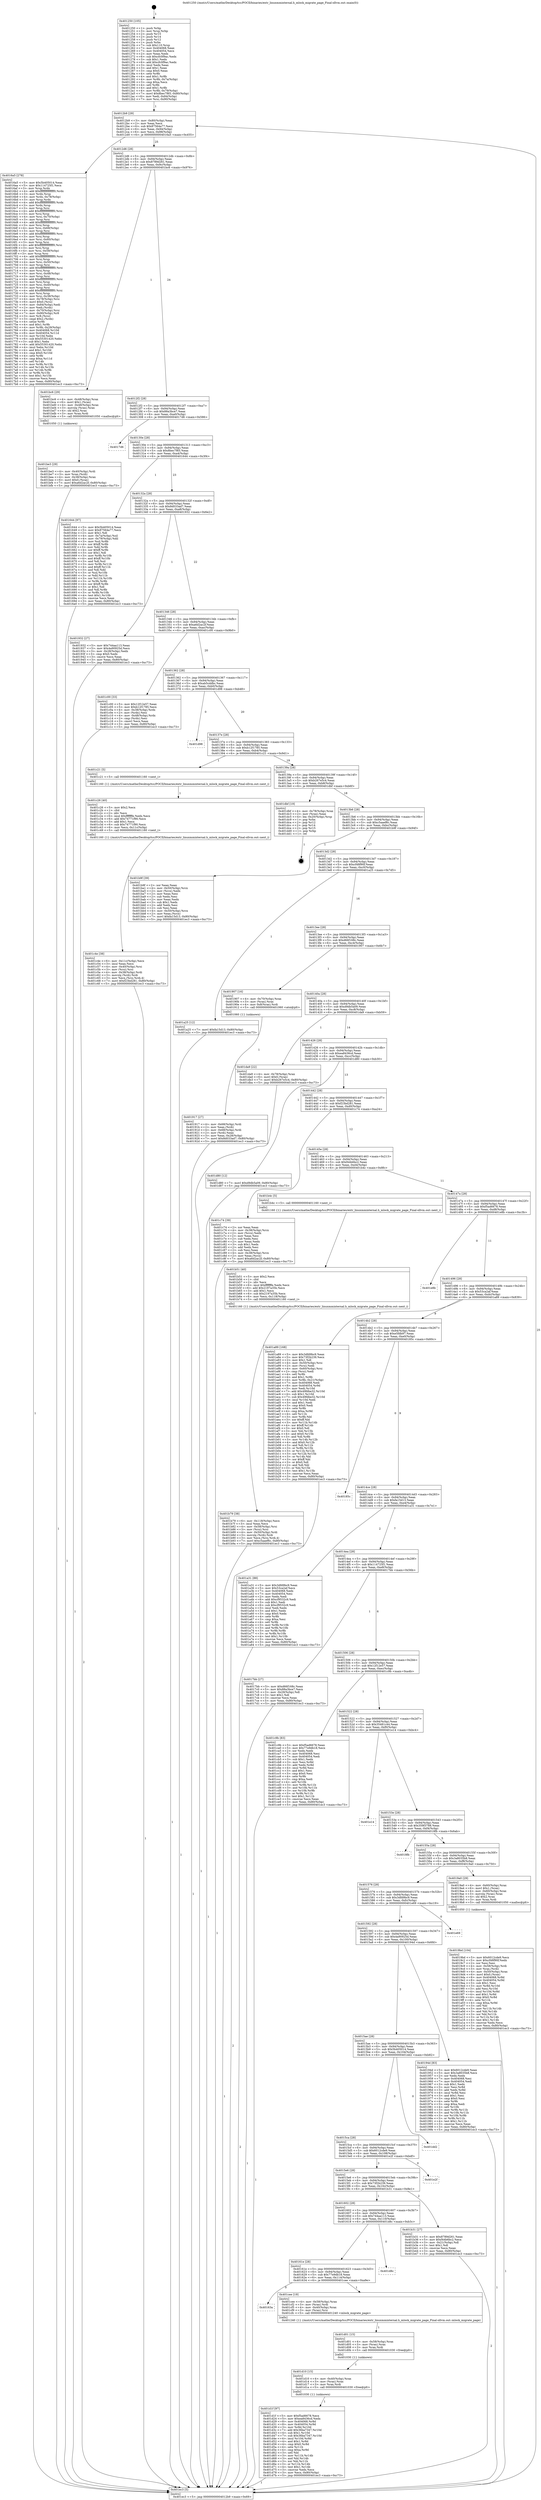 digraph "0x401250" {
  label = "0x401250 (/mnt/c/Users/mathe/Desktop/tcc/POCII/binaries/extr_linuxmminternal.h_mlock_migrate_page_Final-ollvm.out::main(0))"
  labelloc = "t"
  node[shape=record]

  Entry [label="",width=0.3,height=0.3,shape=circle,fillcolor=black,style=filled]
  "0x4012b9" [label="{
     0x4012b9 [29]\l
     | [instrs]\l
     &nbsp;&nbsp;0x4012b9 \<+3\>: mov -0x80(%rbp),%eax\l
     &nbsp;&nbsp;0x4012bc \<+2\>: mov %eax,%ecx\l
     &nbsp;&nbsp;0x4012be \<+6\>: sub $0x87564a77,%ecx\l
     &nbsp;&nbsp;0x4012c4 \<+6\>: mov %eax,-0x94(%rbp)\l
     &nbsp;&nbsp;0x4012ca \<+6\>: mov %ecx,-0x98(%rbp)\l
     &nbsp;&nbsp;0x4012d0 \<+6\>: je 00000000004016a5 \<main+0x455\>\l
  }"]
  "0x4016a5" [label="{
     0x4016a5 [278]\l
     | [instrs]\l
     &nbsp;&nbsp;0x4016a5 \<+5\>: mov $0x5b405014,%eax\l
     &nbsp;&nbsp;0x4016aa \<+5\>: mov $0x114725f1,%ecx\l
     &nbsp;&nbsp;0x4016af \<+3\>: mov %rsp,%rdx\l
     &nbsp;&nbsp;0x4016b2 \<+4\>: add $0xfffffffffffffff0,%rdx\l
     &nbsp;&nbsp;0x4016b6 \<+3\>: mov %rdx,%rsp\l
     &nbsp;&nbsp;0x4016b9 \<+4\>: mov %rdx,-0x78(%rbp)\l
     &nbsp;&nbsp;0x4016bd \<+3\>: mov %rsp,%rdx\l
     &nbsp;&nbsp;0x4016c0 \<+4\>: add $0xfffffffffffffff0,%rdx\l
     &nbsp;&nbsp;0x4016c4 \<+3\>: mov %rdx,%rsp\l
     &nbsp;&nbsp;0x4016c7 \<+3\>: mov %rsp,%rsi\l
     &nbsp;&nbsp;0x4016ca \<+4\>: add $0xfffffffffffffff0,%rsi\l
     &nbsp;&nbsp;0x4016ce \<+3\>: mov %rsi,%rsp\l
     &nbsp;&nbsp;0x4016d1 \<+4\>: mov %rsi,-0x70(%rbp)\l
     &nbsp;&nbsp;0x4016d5 \<+3\>: mov %rsp,%rsi\l
     &nbsp;&nbsp;0x4016d8 \<+4\>: add $0xfffffffffffffff0,%rsi\l
     &nbsp;&nbsp;0x4016dc \<+3\>: mov %rsi,%rsp\l
     &nbsp;&nbsp;0x4016df \<+4\>: mov %rsi,-0x68(%rbp)\l
     &nbsp;&nbsp;0x4016e3 \<+3\>: mov %rsp,%rsi\l
     &nbsp;&nbsp;0x4016e6 \<+4\>: add $0xfffffffffffffff0,%rsi\l
     &nbsp;&nbsp;0x4016ea \<+3\>: mov %rsi,%rsp\l
     &nbsp;&nbsp;0x4016ed \<+4\>: mov %rsi,-0x60(%rbp)\l
     &nbsp;&nbsp;0x4016f1 \<+3\>: mov %rsp,%rsi\l
     &nbsp;&nbsp;0x4016f4 \<+4\>: add $0xfffffffffffffff0,%rsi\l
     &nbsp;&nbsp;0x4016f8 \<+3\>: mov %rsi,%rsp\l
     &nbsp;&nbsp;0x4016fb \<+4\>: mov %rsi,-0x58(%rbp)\l
     &nbsp;&nbsp;0x4016ff \<+3\>: mov %rsp,%rsi\l
     &nbsp;&nbsp;0x401702 \<+4\>: add $0xfffffffffffffff0,%rsi\l
     &nbsp;&nbsp;0x401706 \<+3\>: mov %rsi,%rsp\l
     &nbsp;&nbsp;0x401709 \<+4\>: mov %rsi,-0x50(%rbp)\l
     &nbsp;&nbsp;0x40170d \<+3\>: mov %rsp,%rsi\l
     &nbsp;&nbsp;0x401710 \<+4\>: add $0xfffffffffffffff0,%rsi\l
     &nbsp;&nbsp;0x401714 \<+3\>: mov %rsi,%rsp\l
     &nbsp;&nbsp;0x401717 \<+4\>: mov %rsi,-0x48(%rbp)\l
     &nbsp;&nbsp;0x40171b \<+3\>: mov %rsp,%rsi\l
     &nbsp;&nbsp;0x40171e \<+4\>: add $0xfffffffffffffff0,%rsi\l
     &nbsp;&nbsp;0x401722 \<+3\>: mov %rsi,%rsp\l
     &nbsp;&nbsp;0x401725 \<+4\>: mov %rsi,-0x40(%rbp)\l
     &nbsp;&nbsp;0x401729 \<+3\>: mov %rsp,%rsi\l
     &nbsp;&nbsp;0x40172c \<+4\>: add $0xfffffffffffffff0,%rsi\l
     &nbsp;&nbsp;0x401730 \<+3\>: mov %rsi,%rsp\l
     &nbsp;&nbsp;0x401733 \<+4\>: mov %rsi,-0x38(%rbp)\l
     &nbsp;&nbsp;0x401737 \<+4\>: mov -0x78(%rbp),%rsi\l
     &nbsp;&nbsp;0x40173b \<+6\>: movl $0x0,(%rsi)\l
     &nbsp;&nbsp;0x401741 \<+6\>: mov -0x84(%rbp),%edi\l
     &nbsp;&nbsp;0x401747 \<+2\>: mov %edi,(%rdx)\l
     &nbsp;&nbsp;0x401749 \<+4\>: mov -0x70(%rbp),%rsi\l
     &nbsp;&nbsp;0x40174d \<+7\>: mov -0x90(%rbp),%r8\l
     &nbsp;&nbsp;0x401754 \<+3\>: mov %r8,(%rsi)\l
     &nbsp;&nbsp;0x401757 \<+3\>: cmpl $0x2,(%rdx)\l
     &nbsp;&nbsp;0x40175a \<+4\>: setne %r9b\l
     &nbsp;&nbsp;0x40175e \<+4\>: and $0x1,%r9b\l
     &nbsp;&nbsp;0x401762 \<+4\>: mov %r9b,-0x29(%rbp)\l
     &nbsp;&nbsp;0x401766 \<+8\>: mov 0x404068,%r10d\l
     &nbsp;&nbsp;0x40176e \<+8\>: mov 0x404054,%r11d\l
     &nbsp;&nbsp;0x401776 \<+3\>: mov %r10d,%ebx\l
     &nbsp;&nbsp;0x401779 \<+6\>: sub $0x55301420,%ebx\l
     &nbsp;&nbsp;0x40177f \<+3\>: sub $0x1,%ebx\l
     &nbsp;&nbsp;0x401782 \<+6\>: add $0x55301420,%ebx\l
     &nbsp;&nbsp;0x401788 \<+4\>: imul %ebx,%r10d\l
     &nbsp;&nbsp;0x40178c \<+4\>: and $0x1,%r10d\l
     &nbsp;&nbsp;0x401790 \<+4\>: cmp $0x0,%r10d\l
     &nbsp;&nbsp;0x401794 \<+4\>: sete %r9b\l
     &nbsp;&nbsp;0x401798 \<+4\>: cmp $0xa,%r11d\l
     &nbsp;&nbsp;0x40179c \<+4\>: setl %r14b\l
     &nbsp;&nbsp;0x4017a0 \<+3\>: mov %r9b,%r15b\l
     &nbsp;&nbsp;0x4017a3 \<+3\>: and %r14b,%r15b\l
     &nbsp;&nbsp;0x4017a6 \<+3\>: xor %r14b,%r9b\l
     &nbsp;&nbsp;0x4017a9 \<+3\>: or %r9b,%r15b\l
     &nbsp;&nbsp;0x4017ac \<+4\>: test $0x1,%r15b\l
     &nbsp;&nbsp;0x4017b0 \<+3\>: cmovne %ecx,%eax\l
     &nbsp;&nbsp;0x4017b3 \<+3\>: mov %eax,-0x80(%rbp)\l
     &nbsp;&nbsp;0x4017b6 \<+5\>: jmp 0000000000401ec3 \<main+0xc73\>\l
  }"]
  "0x4012d6" [label="{
     0x4012d6 [28]\l
     | [instrs]\l
     &nbsp;&nbsp;0x4012d6 \<+5\>: jmp 00000000004012db \<main+0x8b\>\l
     &nbsp;&nbsp;0x4012db \<+6\>: mov -0x94(%rbp),%eax\l
     &nbsp;&nbsp;0x4012e1 \<+5\>: sub $0x8789d261,%eax\l
     &nbsp;&nbsp;0x4012e6 \<+6\>: mov %eax,-0x9c(%rbp)\l
     &nbsp;&nbsp;0x4012ec \<+6\>: je 0000000000401bc6 \<main+0x976\>\l
  }"]
  Exit [label="",width=0.3,height=0.3,shape=circle,fillcolor=black,style=filled,peripheries=2]
  "0x401bc6" [label="{
     0x401bc6 [29]\l
     | [instrs]\l
     &nbsp;&nbsp;0x401bc6 \<+4\>: mov -0x48(%rbp),%rax\l
     &nbsp;&nbsp;0x401bca \<+6\>: movl $0x1,(%rax)\l
     &nbsp;&nbsp;0x401bd0 \<+4\>: mov -0x48(%rbp),%rax\l
     &nbsp;&nbsp;0x401bd4 \<+3\>: movslq (%rax),%rax\l
     &nbsp;&nbsp;0x401bd7 \<+4\>: shl $0x2,%rax\l
     &nbsp;&nbsp;0x401bdb \<+3\>: mov %rax,%rdi\l
     &nbsp;&nbsp;0x401bde \<+5\>: call 0000000000401050 \<malloc@plt\>\l
     | [calls]\l
     &nbsp;&nbsp;0x401050 \{1\} (unknown)\l
  }"]
  "0x4012f2" [label="{
     0x4012f2 [28]\l
     | [instrs]\l
     &nbsp;&nbsp;0x4012f2 \<+5\>: jmp 00000000004012f7 \<main+0xa7\>\l
     &nbsp;&nbsp;0x4012f7 \<+6\>: mov -0x94(%rbp),%eax\l
     &nbsp;&nbsp;0x4012fd \<+5\>: sub $0x88a3bce7,%eax\l
     &nbsp;&nbsp;0x401302 \<+6\>: mov %eax,-0xa0(%rbp)\l
     &nbsp;&nbsp;0x401308 \<+6\>: je 00000000004017d6 \<main+0x586\>\l
  }"]
  "0x401d1f" [label="{
     0x401d1f [97]\l
     | [instrs]\l
     &nbsp;&nbsp;0x401d1f \<+5\>: mov $0xf5ad6678,%ecx\l
     &nbsp;&nbsp;0x401d24 \<+5\>: mov $0xea8436cd,%edx\l
     &nbsp;&nbsp;0x401d29 \<+8\>: mov 0x404068,%r8d\l
     &nbsp;&nbsp;0x401d31 \<+8\>: mov 0x404054,%r9d\l
     &nbsp;&nbsp;0x401d39 \<+3\>: mov %r8d,%r10d\l
     &nbsp;&nbsp;0x401d3c \<+7\>: add $0x36ba7347,%r10d\l
     &nbsp;&nbsp;0x401d43 \<+4\>: sub $0x1,%r10d\l
     &nbsp;&nbsp;0x401d47 \<+7\>: sub $0x36ba7347,%r10d\l
     &nbsp;&nbsp;0x401d4e \<+4\>: imul %r10d,%r8d\l
     &nbsp;&nbsp;0x401d52 \<+4\>: and $0x1,%r8d\l
     &nbsp;&nbsp;0x401d56 \<+4\>: cmp $0x0,%r8d\l
     &nbsp;&nbsp;0x401d5a \<+4\>: sete %r11b\l
     &nbsp;&nbsp;0x401d5e \<+4\>: cmp $0xa,%r9d\l
     &nbsp;&nbsp;0x401d62 \<+3\>: setl %bl\l
     &nbsp;&nbsp;0x401d65 \<+3\>: mov %r11b,%r14b\l
     &nbsp;&nbsp;0x401d68 \<+3\>: and %bl,%r14b\l
     &nbsp;&nbsp;0x401d6b \<+3\>: xor %bl,%r11b\l
     &nbsp;&nbsp;0x401d6e \<+3\>: or %r11b,%r14b\l
     &nbsp;&nbsp;0x401d71 \<+4\>: test $0x1,%r14b\l
     &nbsp;&nbsp;0x401d75 \<+3\>: cmovne %edx,%ecx\l
     &nbsp;&nbsp;0x401d78 \<+3\>: mov %ecx,-0x80(%rbp)\l
     &nbsp;&nbsp;0x401d7b \<+5\>: jmp 0000000000401ec3 \<main+0xc73\>\l
  }"]
  "0x4017d6" [label="{
     0x4017d6\l
  }", style=dashed]
  "0x40130e" [label="{
     0x40130e [28]\l
     | [instrs]\l
     &nbsp;&nbsp;0x40130e \<+5\>: jmp 0000000000401313 \<main+0xc3\>\l
     &nbsp;&nbsp;0x401313 \<+6\>: mov -0x94(%rbp),%eax\l
     &nbsp;&nbsp;0x401319 \<+5\>: sub $0x8bec7f65,%eax\l
     &nbsp;&nbsp;0x40131e \<+6\>: mov %eax,-0xa4(%rbp)\l
     &nbsp;&nbsp;0x401324 \<+6\>: je 0000000000401644 \<main+0x3f4\>\l
  }"]
  "0x401d10" [label="{
     0x401d10 [15]\l
     | [instrs]\l
     &nbsp;&nbsp;0x401d10 \<+4\>: mov -0x40(%rbp),%rax\l
     &nbsp;&nbsp;0x401d14 \<+3\>: mov (%rax),%rax\l
     &nbsp;&nbsp;0x401d17 \<+3\>: mov %rax,%rdi\l
     &nbsp;&nbsp;0x401d1a \<+5\>: call 0000000000401030 \<free@plt\>\l
     | [calls]\l
     &nbsp;&nbsp;0x401030 \{1\} (unknown)\l
  }"]
  "0x401644" [label="{
     0x401644 [97]\l
     | [instrs]\l
     &nbsp;&nbsp;0x401644 \<+5\>: mov $0x5b405014,%eax\l
     &nbsp;&nbsp;0x401649 \<+5\>: mov $0x87564a77,%ecx\l
     &nbsp;&nbsp;0x40164e \<+2\>: mov $0x1,%dl\l
     &nbsp;&nbsp;0x401650 \<+4\>: mov -0x7a(%rbp),%sil\l
     &nbsp;&nbsp;0x401654 \<+4\>: mov -0x79(%rbp),%dil\l
     &nbsp;&nbsp;0x401658 \<+3\>: mov %sil,%r8b\l
     &nbsp;&nbsp;0x40165b \<+4\>: xor $0xff,%r8b\l
     &nbsp;&nbsp;0x40165f \<+3\>: mov %dil,%r9b\l
     &nbsp;&nbsp;0x401662 \<+4\>: xor $0xff,%r9b\l
     &nbsp;&nbsp;0x401666 \<+3\>: xor $0x1,%dl\l
     &nbsp;&nbsp;0x401669 \<+3\>: mov %r8b,%r10b\l
     &nbsp;&nbsp;0x40166c \<+4\>: and $0xff,%r10b\l
     &nbsp;&nbsp;0x401670 \<+3\>: and %dl,%sil\l
     &nbsp;&nbsp;0x401673 \<+3\>: mov %r9b,%r11b\l
     &nbsp;&nbsp;0x401676 \<+4\>: and $0xff,%r11b\l
     &nbsp;&nbsp;0x40167a \<+3\>: and %dl,%dil\l
     &nbsp;&nbsp;0x40167d \<+3\>: or %sil,%r10b\l
     &nbsp;&nbsp;0x401680 \<+3\>: or %dil,%r11b\l
     &nbsp;&nbsp;0x401683 \<+3\>: xor %r11b,%r10b\l
     &nbsp;&nbsp;0x401686 \<+3\>: or %r9b,%r8b\l
     &nbsp;&nbsp;0x401689 \<+4\>: xor $0xff,%r8b\l
     &nbsp;&nbsp;0x40168d \<+3\>: or $0x1,%dl\l
     &nbsp;&nbsp;0x401690 \<+3\>: and %dl,%r8b\l
     &nbsp;&nbsp;0x401693 \<+3\>: or %r8b,%r10b\l
     &nbsp;&nbsp;0x401696 \<+4\>: test $0x1,%r10b\l
     &nbsp;&nbsp;0x40169a \<+3\>: cmovne %ecx,%eax\l
     &nbsp;&nbsp;0x40169d \<+3\>: mov %eax,-0x80(%rbp)\l
     &nbsp;&nbsp;0x4016a0 \<+5\>: jmp 0000000000401ec3 \<main+0xc73\>\l
  }"]
  "0x40132a" [label="{
     0x40132a [28]\l
     | [instrs]\l
     &nbsp;&nbsp;0x40132a \<+5\>: jmp 000000000040132f \<main+0xdf\>\l
     &nbsp;&nbsp;0x40132f \<+6\>: mov -0x94(%rbp),%eax\l
     &nbsp;&nbsp;0x401335 \<+5\>: sub $0x8d033ad7,%eax\l
     &nbsp;&nbsp;0x40133a \<+6\>: mov %eax,-0xa8(%rbp)\l
     &nbsp;&nbsp;0x401340 \<+6\>: je 0000000000401932 \<main+0x6e2\>\l
  }"]
  "0x401ec3" [label="{
     0x401ec3 [5]\l
     | [instrs]\l
     &nbsp;&nbsp;0x401ec3 \<+5\>: jmp 00000000004012b9 \<main+0x69\>\l
  }"]
  "0x401250" [label="{
     0x401250 [105]\l
     | [instrs]\l
     &nbsp;&nbsp;0x401250 \<+1\>: push %rbp\l
     &nbsp;&nbsp;0x401251 \<+3\>: mov %rsp,%rbp\l
     &nbsp;&nbsp;0x401254 \<+2\>: push %r15\l
     &nbsp;&nbsp;0x401256 \<+2\>: push %r14\l
     &nbsp;&nbsp;0x401258 \<+2\>: push %r12\l
     &nbsp;&nbsp;0x40125a \<+1\>: push %rbx\l
     &nbsp;&nbsp;0x40125b \<+7\>: sub $0x110,%rsp\l
     &nbsp;&nbsp;0x401262 \<+7\>: mov 0x404068,%eax\l
     &nbsp;&nbsp;0x401269 \<+7\>: mov 0x404054,%ecx\l
     &nbsp;&nbsp;0x401270 \<+2\>: mov %eax,%edx\l
     &nbsp;&nbsp;0x401272 \<+6\>: sub $0xcfc0f9ac,%edx\l
     &nbsp;&nbsp;0x401278 \<+3\>: sub $0x1,%edx\l
     &nbsp;&nbsp;0x40127b \<+6\>: add $0xcfc0f9ac,%edx\l
     &nbsp;&nbsp;0x401281 \<+3\>: imul %edx,%eax\l
     &nbsp;&nbsp;0x401284 \<+3\>: and $0x1,%eax\l
     &nbsp;&nbsp;0x401287 \<+3\>: cmp $0x0,%eax\l
     &nbsp;&nbsp;0x40128a \<+4\>: sete %r8b\l
     &nbsp;&nbsp;0x40128e \<+4\>: and $0x1,%r8b\l
     &nbsp;&nbsp;0x401292 \<+4\>: mov %r8b,-0x7a(%rbp)\l
     &nbsp;&nbsp;0x401296 \<+3\>: cmp $0xa,%ecx\l
     &nbsp;&nbsp;0x401299 \<+4\>: setl %r8b\l
     &nbsp;&nbsp;0x40129d \<+4\>: and $0x1,%r8b\l
     &nbsp;&nbsp;0x4012a1 \<+4\>: mov %r8b,-0x79(%rbp)\l
     &nbsp;&nbsp;0x4012a5 \<+7\>: movl $0x8bec7f65,-0x80(%rbp)\l
     &nbsp;&nbsp;0x4012ac \<+6\>: mov %edi,-0x84(%rbp)\l
     &nbsp;&nbsp;0x4012b2 \<+7\>: mov %rsi,-0x90(%rbp)\l
  }"]
  "0x401d01" [label="{
     0x401d01 [15]\l
     | [instrs]\l
     &nbsp;&nbsp;0x401d01 \<+4\>: mov -0x58(%rbp),%rax\l
     &nbsp;&nbsp;0x401d05 \<+3\>: mov (%rax),%rax\l
     &nbsp;&nbsp;0x401d08 \<+3\>: mov %rax,%rdi\l
     &nbsp;&nbsp;0x401d0b \<+5\>: call 0000000000401030 \<free@plt\>\l
     | [calls]\l
     &nbsp;&nbsp;0x401030 \{1\} (unknown)\l
  }"]
  "0x40163a" [label="{
     0x40163a\l
  }", style=dashed]
  "0x401932" [label="{
     0x401932 [27]\l
     | [instrs]\l
     &nbsp;&nbsp;0x401932 \<+5\>: mov $0x744aa113,%eax\l
     &nbsp;&nbsp;0x401937 \<+5\>: mov $0x4a90925d,%ecx\l
     &nbsp;&nbsp;0x40193c \<+3\>: mov -0x28(%rbp),%edx\l
     &nbsp;&nbsp;0x40193f \<+3\>: cmp $0x0,%edx\l
     &nbsp;&nbsp;0x401942 \<+3\>: cmove %ecx,%eax\l
     &nbsp;&nbsp;0x401945 \<+3\>: mov %eax,-0x80(%rbp)\l
     &nbsp;&nbsp;0x401948 \<+5\>: jmp 0000000000401ec3 \<main+0xc73\>\l
  }"]
  "0x401346" [label="{
     0x401346 [28]\l
     | [instrs]\l
     &nbsp;&nbsp;0x401346 \<+5\>: jmp 000000000040134b \<main+0xfb\>\l
     &nbsp;&nbsp;0x40134b \<+6\>: mov -0x94(%rbp),%eax\l
     &nbsp;&nbsp;0x401351 \<+5\>: sub $0xa6d2ac2f,%eax\l
     &nbsp;&nbsp;0x401356 \<+6\>: mov %eax,-0xac(%rbp)\l
     &nbsp;&nbsp;0x40135c \<+6\>: je 0000000000401c00 \<main+0x9b0\>\l
  }"]
  "0x401cee" [label="{
     0x401cee [19]\l
     | [instrs]\l
     &nbsp;&nbsp;0x401cee \<+4\>: mov -0x58(%rbp),%rax\l
     &nbsp;&nbsp;0x401cf2 \<+3\>: mov (%rax),%rdi\l
     &nbsp;&nbsp;0x401cf5 \<+4\>: mov -0x40(%rbp),%rax\l
     &nbsp;&nbsp;0x401cf9 \<+3\>: mov (%rax),%rsi\l
     &nbsp;&nbsp;0x401cfc \<+5\>: call 0000000000401240 \<mlock_migrate_page\>\l
     | [calls]\l
     &nbsp;&nbsp;0x401240 \{1\} (/mnt/c/Users/mathe/Desktop/tcc/POCII/binaries/extr_linuxmminternal.h_mlock_migrate_page_Final-ollvm.out::mlock_migrate_page)\l
  }"]
  "0x401c00" [label="{
     0x401c00 [33]\l
     | [instrs]\l
     &nbsp;&nbsp;0x401c00 \<+5\>: mov $0x12f12e57,%eax\l
     &nbsp;&nbsp;0x401c05 \<+5\>: mov $0xb12f1785,%ecx\l
     &nbsp;&nbsp;0x401c0a \<+4\>: mov -0x38(%rbp),%rdx\l
     &nbsp;&nbsp;0x401c0e \<+2\>: mov (%rdx),%esi\l
     &nbsp;&nbsp;0x401c10 \<+4\>: mov -0x48(%rbp),%rdx\l
     &nbsp;&nbsp;0x401c14 \<+2\>: cmp (%rdx),%esi\l
     &nbsp;&nbsp;0x401c16 \<+3\>: cmovl %ecx,%eax\l
     &nbsp;&nbsp;0x401c19 \<+3\>: mov %eax,-0x80(%rbp)\l
     &nbsp;&nbsp;0x401c1c \<+5\>: jmp 0000000000401ec3 \<main+0xc73\>\l
  }"]
  "0x401362" [label="{
     0x401362 [28]\l
     | [instrs]\l
     &nbsp;&nbsp;0x401362 \<+5\>: jmp 0000000000401367 \<main+0x117\>\l
     &nbsp;&nbsp;0x401367 \<+6\>: mov -0x94(%rbp),%eax\l
     &nbsp;&nbsp;0x40136d \<+5\>: sub $0xab5cddbc,%eax\l
     &nbsp;&nbsp;0x401372 \<+6\>: mov %eax,-0xb0(%rbp)\l
     &nbsp;&nbsp;0x401378 \<+6\>: je 0000000000401d98 \<main+0xb48\>\l
  }"]
  "0x40161e" [label="{
     0x40161e [28]\l
     | [instrs]\l
     &nbsp;&nbsp;0x40161e \<+5\>: jmp 0000000000401623 \<main+0x3d3\>\l
     &nbsp;&nbsp;0x401623 \<+6\>: mov -0x94(%rbp),%eax\l
     &nbsp;&nbsp;0x401629 \<+5\>: sub $0x77e9db18,%eax\l
     &nbsp;&nbsp;0x40162e \<+6\>: mov %eax,-0x114(%rbp)\l
     &nbsp;&nbsp;0x401634 \<+6\>: je 0000000000401cee \<main+0xa9e\>\l
  }"]
  "0x401d98" [label="{
     0x401d98\l
  }", style=dashed]
  "0x40137e" [label="{
     0x40137e [28]\l
     | [instrs]\l
     &nbsp;&nbsp;0x40137e \<+5\>: jmp 0000000000401383 \<main+0x133\>\l
     &nbsp;&nbsp;0x401383 \<+6\>: mov -0x94(%rbp),%eax\l
     &nbsp;&nbsp;0x401389 \<+5\>: sub $0xb12f1785,%eax\l
     &nbsp;&nbsp;0x40138e \<+6\>: mov %eax,-0xb4(%rbp)\l
     &nbsp;&nbsp;0x401394 \<+6\>: je 0000000000401c21 \<main+0x9d1\>\l
  }"]
  "0x401d8c" [label="{
     0x401d8c\l
  }", style=dashed]
  "0x401c21" [label="{
     0x401c21 [5]\l
     | [instrs]\l
     &nbsp;&nbsp;0x401c21 \<+5\>: call 0000000000401160 \<next_i\>\l
     | [calls]\l
     &nbsp;&nbsp;0x401160 \{1\} (/mnt/c/Users/mathe/Desktop/tcc/POCII/binaries/extr_linuxmminternal.h_mlock_migrate_page_Final-ollvm.out::next_i)\l
  }"]
  "0x40139a" [label="{
     0x40139a [28]\l
     | [instrs]\l
     &nbsp;&nbsp;0x40139a \<+5\>: jmp 000000000040139f \<main+0x14f\>\l
     &nbsp;&nbsp;0x40139f \<+6\>: mov -0x94(%rbp),%eax\l
     &nbsp;&nbsp;0x4013a5 \<+5\>: sub $0xb267e5c4,%eax\l
     &nbsp;&nbsp;0x4013aa \<+6\>: mov %eax,-0xb8(%rbp)\l
     &nbsp;&nbsp;0x4013b0 \<+6\>: je 0000000000401dbf \<main+0xb6f\>\l
  }"]
  "0x401c4e" [label="{
     0x401c4e [38]\l
     | [instrs]\l
     &nbsp;&nbsp;0x401c4e \<+6\>: mov -0x11c(%rbp),%ecx\l
     &nbsp;&nbsp;0x401c54 \<+3\>: imul %eax,%ecx\l
     &nbsp;&nbsp;0x401c57 \<+4\>: mov -0x40(%rbp),%rsi\l
     &nbsp;&nbsp;0x401c5b \<+3\>: mov (%rsi),%rsi\l
     &nbsp;&nbsp;0x401c5e \<+4\>: mov -0x38(%rbp),%rdi\l
     &nbsp;&nbsp;0x401c62 \<+3\>: movslq (%rdi),%rdi\l
     &nbsp;&nbsp;0x401c65 \<+3\>: mov %ecx,(%rsi,%rdi,4)\l
     &nbsp;&nbsp;0x401c68 \<+7\>: movl $0xf23bd281,-0x80(%rbp)\l
     &nbsp;&nbsp;0x401c6f \<+5\>: jmp 0000000000401ec3 \<main+0xc73\>\l
  }"]
  "0x401dbf" [label="{
     0x401dbf [19]\l
     | [instrs]\l
     &nbsp;&nbsp;0x401dbf \<+4\>: mov -0x78(%rbp),%rax\l
     &nbsp;&nbsp;0x401dc3 \<+2\>: mov (%rax),%eax\l
     &nbsp;&nbsp;0x401dc5 \<+4\>: lea -0x20(%rbp),%rsp\l
     &nbsp;&nbsp;0x401dc9 \<+1\>: pop %rbx\l
     &nbsp;&nbsp;0x401dca \<+2\>: pop %r12\l
     &nbsp;&nbsp;0x401dcc \<+2\>: pop %r14\l
     &nbsp;&nbsp;0x401dce \<+2\>: pop %r15\l
     &nbsp;&nbsp;0x401dd0 \<+1\>: pop %rbp\l
     &nbsp;&nbsp;0x401dd1 \<+1\>: ret\l
  }"]
  "0x4013b6" [label="{
     0x4013b6 [28]\l
     | [instrs]\l
     &nbsp;&nbsp;0x4013b6 \<+5\>: jmp 00000000004013bb \<main+0x16b\>\l
     &nbsp;&nbsp;0x4013bb \<+6\>: mov -0x94(%rbp),%eax\l
     &nbsp;&nbsp;0x4013c1 \<+5\>: sub $0xc5aaef6c,%eax\l
     &nbsp;&nbsp;0x4013c6 \<+6\>: mov %eax,-0xbc(%rbp)\l
     &nbsp;&nbsp;0x4013cc \<+6\>: je 0000000000401b9f \<main+0x94f\>\l
  }"]
  "0x401c26" [label="{
     0x401c26 [40]\l
     | [instrs]\l
     &nbsp;&nbsp;0x401c26 \<+5\>: mov $0x2,%ecx\l
     &nbsp;&nbsp;0x401c2b \<+1\>: cltd\l
     &nbsp;&nbsp;0x401c2c \<+2\>: idiv %ecx\l
     &nbsp;&nbsp;0x401c2e \<+6\>: imul $0xfffffffe,%edx,%ecx\l
     &nbsp;&nbsp;0x401c34 \<+6\>: add $0x74771f90,%ecx\l
     &nbsp;&nbsp;0x401c3a \<+3\>: add $0x1,%ecx\l
     &nbsp;&nbsp;0x401c3d \<+6\>: sub $0x74771f90,%ecx\l
     &nbsp;&nbsp;0x401c43 \<+6\>: mov %ecx,-0x11c(%rbp)\l
     &nbsp;&nbsp;0x401c49 \<+5\>: call 0000000000401160 \<next_i\>\l
     | [calls]\l
     &nbsp;&nbsp;0x401160 \{1\} (/mnt/c/Users/mathe/Desktop/tcc/POCII/binaries/extr_linuxmminternal.h_mlock_migrate_page_Final-ollvm.out::next_i)\l
  }"]
  "0x401b9f" [label="{
     0x401b9f [39]\l
     | [instrs]\l
     &nbsp;&nbsp;0x401b9f \<+2\>: xor %eax,%eax\l
     &nbsp;&nbsp;0x401ba1 \<+4\>: mov -0x50(%rbp),%rcx\l
     &nbsp;&nbsp;0x401ba5 \<+2\>: mov (%rcx),%edx\l
     &nbsp;&nbsp;0x401ba7 \<+2\>: mov %eax,%esi\l
     &nbsp;&nbsp;0x401ba9 \<+2\>: sub %edx,%esi\l
     &nbsp;&nbsp;0x401bab \<+2\>: mov %eax,%edx\l
     &nbsp;&nbsp;0x401bad \<+3\>: sub $0x1,%edx\l
     &nbsp;&nbsp;0x401bb0 \<+2\>: add %edx,%esi\l
     &nbsp;&nbsp;0x401bb2 \<+2\>: sub %esi,%eax\l
     &nbsp;&nbsp;0x401bb4 \<+4\>: mov -0x50(%rbp),%rcx\l
     &nbsp;&nbsp;0x401bb8 \<+2\>: mov %eax,(%rcx)\l
     &nbsp;&nbsp;0x401bba \<+7\>: movl $0xfa15d13,-0x80(%rbp)\l
     &nbsp;&nbsp;0x401bc1 \<+5\>: jmp 0000000000401ec3 \<main+0xc73\>\l
  }"]
  "0x4013d2" [label="{
     0x4013d2 [28]\l
     | [instrs]\l
     &nbsp;&nbsp;0x4013d2 \<+5\>: jmp 00000000004013d7 \<main+0x187\>\l
     &nbsp;&nbsp;0x4013d7 \<+6\>: mov -0x94(%rbp),%eax\l
     &nbsp;&nbsp;0x4013dd \<+5\>: sub $0xcf48f90f,%eax\l
     &nbsp;&nbsp;0x4013e2 \<+6\>: mov %eax,-0xc0(%rbp)\l
     &nbsp;&nbsp;0x4013e8 \<+6\>: je 0000000000401a25 \<main+0x7d5\>\l
  }"]
  "0x401be3" [label="{
     0x401be3 [29]\l
     | [instrs]\l
     &nbsp;&nbsp;0x401be3 \<+4\>: mov -0x40(%rbp),%rdi\l
     &nbsp;&nbsp;0x401be7 \<+3\>: mov %rax,(%rdi)\l
     &nbsp;&nbsp;0x401bea \<+4\>: mov -0x38(%rbp),%rax\l
     &nbsp;&nbsp;0x401bee \<+6\>: movl $0x0,(%rax)\l
     &nbsp;&nbsp;0x401bf4 \<+7\>: movl $0xa6d2ac2f,-0x80(%rbp)\l
     &nbsp;&nbsp;0x401bfb \<+5\>: jmp 0000000000401ec3 \<main+0xc73\>\l
  }"]
  "0x401a25" [label="{
     0x401a25 [12]\l
     | [instrs]\l
     &nbsp;&nbsp;0x401a25 \<+7\>: movl $0xfa15d13,-0x80(%rbp)\l
     &nbsp;&nbsp;0x401a2c \<+5\>: jmp 0000000000401ec3 \<main+0xc73\>\l
  }"]
  "0x4013ee" [label="{
     0x4013ee [28]\l
     | [instrs]\l
     &nbsp;&nbsp;0x4013ee \<+5\>: jmp 00000000004013f3 \<main+0x1a3\>\l
     &nbsp;&nbsp;0x4013f3 \<+6\>: mov -0x94(%rbp),%eax\l
     &nbsp;&nbsp;0x4013f9 \<+5\>: sub $0xd66f168c,%eax\l
     &nbsp;&nbsp;0x4013fe \<+6\>: mov %eax,-0xc4(%rbp)\l
     &nbsp;&nbsp;0x401404 \<+6\>: je 0000000000401907 \<main+0x6b7\>\l
  }"]
  "0x401b79" [label="{
     0x401b79 [38]\l
     | [instrs]\l
     &nbsp;&nbsp;0x401b79 \<+6\>: mov -0x118(%rbp),%ecx\l
     &nbsp;&nbsp;0x401b7f \<+3\>: imul %eax,%ecx\l
     &nbsp;&nbsp;0x401b82 \<+4\>: mov -0x58(%rbp),%rsi\l
     &nbsp;&nbsp;0x401b86 \<+3\>: mov (%rsi),%rsi\l
     &nbsp;&nbsp;0x401b89 \<+4\>: mov -0x50(%rbp),%rdi\l
     &nbsp;&nbsp;0x401b8d \<+3\>: movslq (%rdi),%rdi\l
     &nbsp;&nbsp;0x401b90 \<+3\>: mov %ecx,(%rsi,%rdi,4)\l
     &nbsp;&nbsp;0x401b93 \<+7\>: movl $0xc5aaef6c,-0x80(%rbp)\l
     &nbsp;&nbsp;0x401b9a \<+5\>: jmp 0000000000401ec3 \<main+0xc73\>\l
  }"]
  "0x401907" [label="{
     0x401907 [16]\l
     | [instrs]\l
     &nbsp;&nbsp;0x401907 \<+4\>: mov -0x70(%rbp),%rax\l
     &nbsp;&nbsp;0x40190b \<+3\>: mov (%rax),%rax\l
     &nbsp;&nbsp;0x40190e \<+4\>: mov 0x8(%rax),%rdi\l
     &nbsp;&nbsp;0x401912 \<+5\>: call 0000000000401060 \<atoi@plt\>\l
     | [calls]\l
     &nbsp;&nbsp;0x401060 \{1\} (unknown)\l
  }"]
  "0x40140a" [label="{
     0x40140a [28]\l
     | [instrs]\l
     &nbsp;&nbsp;0x40140a \<+5\>: jmp 000000000040140f \<main+0x1bf\>\l
     &nbsp;&nbsp;0x40140f \<+6\>: mov -0x94(%rbp),%eax\l
     &nbsp;&nbsp;0x401415 \<+5\>: sub $0xd9db5a09,%eax\l
     &nbsp;&nbsp;0x40141a \<+6\>: mov %eax,-0xc8(%rbp)\l
     &nbsp;&nbsp;0x401420 \<+6\>: je 0000000000401da9 \<main+0xb59\>\l
  }"]
  "0x401b51" [label="{
     0x401b51 [40]\l
     | [instrs]\l
     &nbsp;&nbsp;0x401b51 \<+5\>: mov $0x2,%ecx\l
     &nbsp;&nbsp;0x401b56 \<+1\>: cltd\l
     &nbsp;&nbsp;0x401b57 \<+2\>: idiv %ecx\l
     &nbsp;&nbsp;0x401b59 \<+6\>: imul $0xfffffffe,%edx,%ecx\l
     &nbsp;&nbsp;0x401b5f \<+6\>: add $0x2197a35b,%ecx\l
     &nbsp;&nbsp;0x401b65 \<+3\>: add $0x1,%ecx\l
     &nbsp;&nbsp;0x401b68 \<+6\>: sub $0x2197a35b,%ecx\l
     &nbsp;&nbsp;0x401b6e \<+6\>: mov %ecx,-0x118(%rbp)\l
     &nbsp;&nbsp;0x401b74 \<+5\>: call 0000000000401160 \<next_i\>\l
     | [calls]\l
     &nbsp;&nbsp;0x401160 \{1\} (/mnt/c/Users/mathe/Desktop/tcc/POCII/binaries/extr_linuxmminternal.h_mlock_migrate_page_Final-ollvm.out::next_i)\l
  }"]
  "0x401da9" [label="{
     0x401da9 [22]\l
     | [instrs]\l
     &nbsp;&nbsp;0x401da9 \<+4\>: mov -0x78(%rbp),%rax\l
     &nbsp;&nbsp;0x401dad \<+6\>: movl $0x0,(%rax)\l
     &nbsp;&nbsp;0x401db3 \<+7\>: movl $0xb267e5c4,-0x80(%rbp)\l
     &nbsp;&nbsp;0x401dba \<+5\>: jmp 0000000000401ec3 \<main+0xc73\>\l
  }"]
  "0x401426" [label="{
     0x401426 [28]\l
     | [instrs]\l
     &nbsp;&nbsp;0x401426 \<+5\>: jmp 000000000040142b \<main+0x1db\>\l
     &nbsp;&nbsp;0x40142b \<+6\>: mov -0x94(%rbp),%eax\l
     &nbsp;&nbsp;0x401431 \<+5\>: sub $0xea8436cd,%eax\l
     &nbsp;&nbsp;0x401436 \<+6\>: mov %eax,-0xcc(%rbp)\l
     &nbsp;&nbsp;0x40143c \<+6\>: je 0000000000401d80 \<main+0xb30\>\l
  }"]
  "0x401602" [label="{
     0x401602 [28]\l
     | [instrs]\l
     &nbsp;&nbsp;0x401602 \<+5\>: jmp 0000000000401607 \<main+0x3b7\>\l
     &nbsp;&nbsp;0x401607 \<+6\>: mov -0x94(%rbp),%eax\l
     &nbsp;&nbsp;0x40160d \<+5\>: sub $0x744aa113,%eax\l
     &nbsp;&nbsp;0x401612 \<+6\>: mov %eax,-0x110(%rbp)\l
     &nbsp;&nbsp;0x401618 \<+6\>: je 0000000000401d8c \<main+0xb3c\>\l
  }"]
  "0x401d80" [label="{
     0x401d80 [12]\l
     | [instrs]\l
     &nbsp;&nbsp;0x401d80 \<+7\>: movl $0xd9db5a09,-0x80(%rbp)\l
     &nbsp;&nbsp;0x401d87 \<+5\>: jmp 0000000000401ec3 \<main+0xc73\>\l
  }"]
  "0x401442" [label="{
     0x401442 [28]\l
     | [instrs]\l
     &nbsp;&nbsp;0x401442 \<+5\>: jmp 0000000000401447 \<main+0x1f7\>\l
     &nbsp;&nbsp;0x401447 \<+6\>: mov -0x94(%rbp),%eax\l
     &nbsp;&nbsp;0x40144d \<+5\>: sub $0xf23bd281,%eax\l
     &nbsp;&nbsp;0x401452 \<+6\>: mov %eax,-0xd0(%rbp)\l
     &nbsp;&nbsp;0x401458 \<+6\>: je 0000000000401c74 \<main+0xa24\>\l
  }"]
  "0x401b31" [label="{
     0x401b31 [27]\l
     | [instrs]\l
     &nbsp;&nbsp;0x401b31 \<+5\>: mov $0x8789d261,%eax\l
     &nbsp;&nbsp;0x401b36 \<+5\>: mov $0xf44b6bc2,%ecx\l
     &nbsp;&nbsp;0x401b3b \<+3\>: mov -0x21(%rbp),%dl\l
     &nbsp;&nbsp;0x401b3e \<+3\>: test $0x1,%dl\l
     &nbsp;&nbsp;0x401b41 \<+3\>: cmovne %ecx,%eax\l
     &nbsp;&nbsp;0x401b44 \<+3\>: mov %eax,-0x80(%rbp)\l
     &nbsp;&nbsp;0x401b47 \<+5\>: jmp 0000000000401ec3 \<main+0xc73\>\l
  }"]
  "0x401c74" [label="{
     0x401c74 [39]\l
     | [instrs]\l
     &nbsp;&nbsp;0x401c74 \<+2\>: xor %eax,%eax\l
     &nbsp;&nbsp;0x401c76 \<+4\>: mov -0x38(%rbp),%rcx\l
     &nbsp;&nbsp;0x401c7a \<+2\>: mov (%rcx),%edx\l
     &nbsp;&nbsp;0x401c7c \<+2\>: mov %eax,%esi\l
     &nbsp;&nbsp;0x401c7e \<+2\>: sub %edx,%esi\l
     &nbsp;&nbsp;0x401c80 \<+2\>: mov %eax,%edx\l
     &nbsp;&nbsp;0x401c82 \<+3\>: sub $0x1,%edx\l
     &nbsp;&nbsp;0x401c85 \<+2\>: add %edx,%esi\l
     &nbsp;&nbsp;0x401c87 \<+2\>: sub %esi,%eax\l
     &nbsp;&nbsp;0x401c89 \<+4\>: mov -0x38(%rbp),%rcx\l
     &nbsp;&nbsp;0x401c8d \<+2\>: mov %eax,(%rcx)\l
     &nbsp;&nbsp;0x401c8f \<+7\>: movl $0xa6d2ac2f,-0x80(%rbp)\l
     &nbsp;&nbsp;0x401c96 \<+5\>: jmp 0000000000401ec3 \<main+0xc73\>\l
  }"]
  "0x40145e" [label="{
     0x40145e [28]\l
     | [instrs]\l
     &nbsp;&nbsp;0x40145e \<+5\>: jmp 0000000000401463 \<main+0x213\>\l
     &nbsp;&nbsp;0x401463 \<+6\>: mov -0x94(%rbp),%eax\l
     &nbsp;&nbsp;0x401469 \<+5\>: sub $0xf44b6bc2,%eax\l
     &nbsp;&nbsp;0x40146e \<+6\>: mov %eax,-0xd4(%rbp)\l
     &nbsp;&nbsp;0x401474 \<+6\>: je 0000000000401b4c \<main+0x8fc\>\l
  }"]
  "0x4015e6" [label="{
     0x4015e6 [28]\l
     | [instrs]\l
     &nbsp;&nbsp;0x4015e6 \<+5\>: jmp 00000000004015eb \<main+0x39b\>\l
     &nbsp;&nbsp;0x4015eb \<+6\>: mov -0x94(%rbp),%eax\l
     &nbsp;&nbsp;0x4015f1 \<+5\>: sub $0x73f2b239,%eax\l
     &nbsp;&nbsp;0x4015f6 \<+6\>: mov %eax,-0x10c(%rbp)\l
     &nbsp;&nbsp;0x4015fc \<+6\>: je 0000000000401b31 \<main+0x8e1\>\l
  }"]
  "0x401b4c" [label="{
     0x401b4c [5]\l
     | [instrs]\l
     &nbsp;&nbsp;0x401b4c \<+5\>: call 0000000000401160 \<next_i\>\l
     | [calls]\l
     &nbsp;&nbsp;0x401160 \{1\} (/mnt/c/Users/mathe/Desktop/tcc/POCII/binaries/extr_linuxmminternal.h_mlock_migrate_page_Final-ollvm.out::next_i)\l
  }"]
  "0x40147a" [label="{
     0x40147a [28]\l
     | [instrs]\l
     &nbsp;&nbsp;0x40147a \<+5\>: jmp 000000000040147f \<main+0x22f\>\l
     &nbsp;&nbsp;0x40147f \<+6\>: mov -0x94(%rbp),%eax\l
     &nbsp;&nbsp;0x401485 \<+5\>: sub $0xf5ad6678,%eax\l
     &nbsp;&nbsp;0x40148a \<+6\>: mov %eax,-0xd8(%rbp)\l
     &nbsp;&nbsp;0x401490 \<+6\>: je 0000000000401e8b \<main+0xc3b\>\l
  }"]
  "0x401e2f" [label="{
     0x401e2f\l
  }", style=dashed]
  "0x401e8b" [label="{
     0x401e8b\l
  }", style=dashed]
  "0x401496" [label="{
     0x401496 [28]\l
     | [instrs]\l
     &nbsp;&nbsp;0x401496 \<+5\>: jmp 000000000040149b \<main+0x24b\>\l
     &nbsp;&nbsp;0x40149b \<+6\>: mov -0x94(%rbp),%eax\l
     &nbsp;&nbsp;0x4014a1 \<+5\>: sub $0x53ca2af,%eax\l
     &nbsp;&nbsp;0x4014a6 \<+6\>: mov %eax,-0xdc(%rbp)\l
     &nbsp;&nbsp;0x4014ac \<+6\>: je 0000000000401a89 \<main+0x839\>\l
  }"]
  "0x4015ca" [label="{
     0x4015ca [28]\l
     | [instrs]\l
     &nbsp;&nbsp;0x4015ca \<+5\>: jmp 00000000004015cf \<main+0x37f\>\l
     &nbsp;&nbsp;0x4015cf \<+6\>: mov -0x94(%rbp),%eax\l
     &nbsp;&nbsp;0x4015d5 \<+5\>: sub $0x6012cde9,%eax\l
     &nbsp;&nbsp;0x4015da \<+6\>: mov %eax,-0x108(%rbp)\l
     &nbsp;&nbsp;0x4015e0 \<+6\>: je 0000000000401e2f \<main+0xbdf\>\l
  }"]
  "0x401a89" [label="{
     0x401a89 [168]\l
     | [instrs]\l
     &nbsp;&nbsp;0x401a89 \<+5\>: mov $0x3dfd9bc9,%eax\l
     &nbsp;&nbsp;0x401a8e \<+5\>: mov $0x73f2b239,%ecx\l
     &nbsp;&nbsp;0x401a93 \<+2\>: mov $0x1,%dl\l
     &nbsp;&nbsp;0x401a95 \<+4\>: mov -0x50(%rbp),%rsi\l
     &nbsp;&nbsp;0x401a99 \<+2\>: mov (%rsi),%edi\l
     &nbsp;&nbsp;0x401a9b \<+4\>: mov -0x60(%rbp),%rsi\l
     &nbsp;&nbsp;0x401a9f \<+2\>: cmp (%rsi),%edi\l
     &nbsp;&nbsp;0x401aa1 \<+4\>: setl %r8b\l
     &nbsp;&nbsp;0x401aa5 \<+4\>: and $0x1,%r8b\l
     &nbsp;&nbsp;0x401aa9 \<+4\>: mov %r8b,-0x21(%rbp)\l
     &nbsp;&nbsp;0x401aad \<+7\>: mov 0x404068,%edi\l
     &nbsp;&nbsp;0x401ab4 \<+8\>: mov 0x404054,%r9d\l
     &nbsp;&nbsp;0x401abc \<+3\>: mov %edi,%r10d\l
     &nbsp;&nbsp;0x401abf \<+7\>: add $0x49fdbe32,%r10d\l
     &nbsp;&nbsp;0x401ac6 \<+4\>: sub $0x1,%r10d\l
     &nbsp;&nbsp;0x401aca \<+7\>: sub $0x49fdbe32,%r10d\l
     &nbsp;&nbsp;0x401ad1 \<+4\>: imul %r10d,%edi\l
     &nbsp;&nbsp;0x401ad5 \<+3\>: and $0x1,%edi\l
     &nbsp;&nbsp;0x401ad8 \<+3\>: cmp $0x0,%edi\l
     &nbsp;&nbsp;0x401adb \<+4\>: sete %r8b\l
     &nbsp;&nbsp;0x401adf \<+4\>: cmp $0xa,%r9d\l
     &nbsp;&nbsp;0x401ae3 \<+4\>: setl %r11b\l
     &nbsp;&nbsp;0x401ae7 \<+3\>: mov %r8b,%bl\l
     &nbsp;&nbsp;0x401aea \<+3\>: xor $0xff,%bl\l
     &nbsp;&nbsp;0x401aed \<+3\>: mov %r11b,%r14b\l
     &nbsp;&nbsp;0x401af0 \<+4\>: xor $0xff,%r14b\l
     &nbsp;&nbsp;0x401af4 \<+3\>: xor $0x0,%dl\l
     &nbsp;&nbsp;0x401af7 \<+3\>: mov %bl,%r15b\l
     &nbsp;&nbsp;0x401afa \<+4\>: and $0x0,%r15b\l
     &nbsp;&nbsp;0x401afe \<+3\>: and %dl,%r8b\l
     &nbsp;&nbsp;0x401b01 \<+3\>: mov %r14b,%r12b\l
     &nbsp;&nbsp;0x401b04 \<+4\>: and $0x0,%r12b\l
     &nbsp;&nbsp;0x401b08 \<+3\>: and %dl,%r11b\l
     &nbsp;&nbsp;0x401b0b \<+3\>: or %r8b,%r15b\l
     &nbsp;&nbsp;0x401b0e \<+3\>: or %r11b,%r12b\l
     &nbsp;&nbsp;0x401b11 \<+3\>: xor %r12b,%r15b\l
     &nbsp;&nbsp;0x401b14 \<+3\>: or %r14b,%bl\l
     &nbsp;&nbsp;0x401b17 \<+3\>: xor $0xff,%bl\l
     &nbsp;&nbsp;0x401b1a \<+3\>: or $0x0,%dl\l
     &nbsp;&nbsp;0x401b1d \<+2\>: and %dl,%bl\l
     &nbsp;&nbsp;0x401b1f \<+3\>: or %bl,%r15b\l
     &nbsp;&nbsp;0x401b22 \<+4\>: test $0x1,%r15b\l
     &nbsp;&nbsp;0x401b26 \<+3\>: cmovne %ecx,%eax\l
     &nbsp;&nbsp;0x401b29 \<+3\>: mov %eax,-0x80(%rbp)\l
     &nbsp;&nbsp;0x401b2c \<+5\>: jmp 0000000000401ec3 \<main+0xc73\>\l
  }"]
  "0x4014b2" [label="{
     0x4014b2 [28]\l
     | [instrs]\l
     &nbsp;&nbsp;0x4014b2 \<+5\>: jmp 00000000004014b7 \<main+0x267\>\l
     &nbsp;&nbsp;0x4014b7 \<+6\>: mov -0x94(%rbp),%eax\l
     &nbsp;&nbsp;0x4014bd \<+5\>: sub $0xe5fdb97,%eax\l
     &nbsp;&nbsp;0x4014c2 \<+6\>: mov %eax,-0xe0(%rbp)\l
     &nbsp;&nbsp;0x4014c8 \<+6\>: je 000000000040185c \<main+0x60c\>\l
  }"]
  "0x401dd2" [label="{
     0x401dd2\l
  }", style=dashed]
  "0x40185c" [label="{
     0x40185c\l
  }", style=dashed]
  "0x4014ce" [label="{
     0x4014ce [28]\l
     | [instrs]\l
     &nbsp;&nbsp;0x4014ce \<+5\>: jmp 00000000004014d3 \<main+0x283\>\l
     &nbsp;&nbsp;0x4014d3 \<+6\>: mov -0x94(%rbp),%eax\l
     &nbsp;&nbsp;0x4014d9 \<+5\>: sub $0xfa15d13,%eax\l
     &nbsp;&nbsp;0x4014de \<+6\>: mov %eax,-0xe4(%rbp)\l
     &nbsp;&nbsp;0x4014e4 \<+6\>: je 0000000000401a31 \<main+0x7e1\>\l
  }"]
  "0x4019bd" [label="{
     0x4019bd [104]\l
     | [instrs]\l
     &nbsp;&nbsp;0x4019bd \<+5\>: mov $0x6012cde9,%ecx\l
     &nbsp;&nbsp;0x4019c2 \<+5\>: mov $0xcf48f90f,%edx\l
     &nbsp;&nbsp;0x4019c7 \<+2\>: xor %esi,%esi\l
     &nbsp;&nbsp;0x4019c9 \<+4\>: mov -0x58(%rbp),%rdi\l
     &nbsp;&nbsp;0x4019cd \<+3\>: mov %rax,(%rdi)\l
     &nbsp;&nbsp;0x4019d0 \<+4\>: mov -0x50(%rbp),%rax\l
     &nbsp;&nbsp;0x4019d4 \<+6\>: movl $0x0,(%rax)\l
     &nbsp;&nbsp;0x4019da \<+8\>: mov 0x404068,%r8d\l
     &nbsp;&nbsp;0x4019e2 \<+8\>: mov 0x404054,%r9d\l
     &nbsp;&nbsp;0x4019ea \<+3\>: sub $0x1,%esi\l
     &nbsp;&nbsp;0x4019ed \<+3\>: mov %r8d,%r10d\l
     &nbsp;&nbsp;0x4019f0 \<+3\>: add %esi,%r10d\l
     &nbsp;&nbsp;0x4019f3 \<+4\>: imul %r10d,%r8d\l
     &nbsp;&nbsp;0x4019f7 \<+4\>: and $0x1,%r8d\l
     &nbsp;&nbsp;0x4019fb \<+4\>: cmp $0x0,%r8d\l
     &nbsp;&nbsp;0x4019ff \<+4\>: sete %r11b\l
     &nbsp;&nbsp;0x401a03 \<+4\>: cmp $0xa,%r9d\l
     &nbsp;&nbsp;0x401a07 \<+3\>: setl %bl\l
     &nbsp;&nbsp;0x401a0a \<+3\>: mov %r11b,%r14b\l
     &nbsp;&nbsp;0x401a0d \<+3\>: and %bl,%r14b\l
     &nbsp;&nbsp;0x401a10 \<+3\>: xor %bl,%r11b\l
     &nbsp;&nbsp;0x401a13 \<+3\>: or %r11b,%r14b\l
     &nbsp;&nbsp;0x401a16 \<+4\>: test $0x1,%r14b\l
     &nbsp;&nbsp;0x401a1a \<+3\>: cmovne %edx,%ecx\l
     &nbsp;&nbsp;0x401a1d \<+3\>: mov %ecx,-0x80(%rbp)\l
     &nbsp;&nbsp;0x401a20 \<+5\>: jmp 0000000000401ec3 \<main+0xc73\>\l
  }"]
  "0x401a31" [label="{
     0x401a31 [88]\l
     | [instrs]\l
     &nbsp;&nbsp;0x401a31 \<+5\>: mov $0x3dfd9bc9,%eax\l
     &nbsp;&nbsp;0x401a36 \<+5\>: mov $0x53ca2af,%ecx\l
     &nbsp;&nbsp;0x401a3b \<+7\>: mov 0x404068,%edx\l
     &nbsp;&nbsp;0x401a42 \<+7\>: mov 0x404054,%esi\l
     &nbsp;&nbsp;0x401a49 \<+2\>: mov %edx,%edi\l
     &nbsp;&nbsp;0x401a4b \<+6\>: add $0xcf9532c9,%edi\l
     &nbsp;&nbsp;0x401a51 \<+3\>: sub $0x1,%edi\l
     &nbsp;&nbsp;0x401a54 \<+6\>: sub $0xcf9532c9,%edi\l
     &nbsp;&nbsp;0x401a5a \<+3\>: imul %edi,%edx\l
     &nbsp;&nbsp;0x401a5d \<+3\>: and $0x1,%edx\l
     &nbsp;&nbsp;0x401a60 \<+3\>: cmp $0x0,%edx\l
     &nbsp;&nbsp;0x401a63 \<+4\>: sete %r8b\l
     &nbsp;&nbsp;0x401a67 \<+3\>: cmp $0xa,%esi\l
     &nbsp;&nbsp;0x401a6a \<+4\>: setl %r9b\l
     &nbsp;&nbsp;0x401a6e \<+3\>: mov %r8b,%r10b\l
     &nbsp;&nbsp;0x401a71 \<+3\>: and %r9b,%r10b\l
     &nbsp;&nbsp;0x401a74 \<+3\>: xor %r9b,%r8b\l
     &nbsp;&nbsp;0x401a77 \<+3\>: or %r8b,%r10b\l
     &nbsp;&nbsp;0x401a7a \<+4\>: test $0x1,%r10b\l
     &nbsp;&nbsp;0x401a7e \<+3\>: cmovne %ecx,%eax\l
     &nbsp;&nbsp;0x401a81 \<+3\>: mov %eax,-0x80(%rbp)\l
     &nbsp;&nbsp;0x401a84 \<+5\>: jmp 0000000000401ec3 \<main+0xc73\>\l
  }"]
  "0x4014ea" [label="{
     0x4014ea [28]\l
     | [instrs]\l
     &nbsp;&nbsp;0x4014ea \<+5\>: jmp 00000000004014ef \<main+0x29f\>\l
     &nbsp;&nbsp;0x4014ef \<+6\>: mov -0x94(%rbp),%eax\l
     &nbsp;&nbsp;0x4014f5 \<+5\>: sub $0x114725f1,%eax\l
     &nbsp;&nbsp;0x4014fa \<+6\>: mov %eax,-0xe8(%rbp)\l
     &nbsp;&nbsp;0x401500 \<+6\>: je 00000000004017bb \<main+0x56b\>\l
  }"]
  "0x4015ae" [label="{
     0x4015ae [28]\l
     | [instrs]\l
     &nbsp;&nbsp;0x4015ae \<+5\>: jmp 00000000004015b3 \<main+0x363\>\l
     &nbsp;&nbsp;0x4015b3 \<+6\>: mov -0x94(%rbp),%eax\l
     &nbsp;&nbsp;0x4015b9 \<+5\>: sub $0x5b405014,%eax\l
     &nbsp;&nbsp;0x4015be \<+6\>: mov %eax,-0x104(%rbp)\l
     &nbsp;&nbsp;0x4015c4 \<+6\>: je 0000000000401dd2 \<main+0xb82\>\l
  }"]
  "0x4017bb" [label="{
     0x4017bb [27]\l
     | [instrs]\l
     &nbsp;&nbsp;0x4017bb \<+5\>: mov $0xd66f168c,%eax\l
     &nbsp;&nbsp;0x4017c0 \<+5\>: mov $0x88a3bce7,%ecx\l
     &nbsp;&nbsp;0x4017c5 \<+3\>: mov -0x29(%rbp),%dl\l
     &nbsp;&nbsp;0x4017c8 \<+3\>: test $0x1,%dl\l
     &nbsp;&nbsp;0x4017cb \<+3\>: cmovne %ecx,%eax\l
     &nbsp;&nbsp;0x4017ce \<+3\>: mov %eax,-0x80(%rbp)\l
     &nbsp;&nbsp;0x4017d1 \<+5\>: jmp 0000000000401ec3 \<main+0xc73\>\l
  }"]
  "0x401506" [label="{
     0x401506 [28]\l
     | [instrs]\l
     &nbsp;&nbsp;0x401506 \<+5\>: jmp 000000000040150b \<main+0x2bb\>\l
     &nbsp;&nbsp;0x40150b \<+6\>: mov -0x94(%rbp),%eax\l
     &nbsp;&nbsp;0x401511 \<+5\>: sub $0x12f12e57,%eax\l
     &nbsp;&nbsp;0x401516 \<+6\>: mov %eax,-0xec(%rbp)\l
     &nbsp;&nbsp;0x40151c \<+6\>: je 0000000000401c9b \<main+0xa4b\>\l
  }"]
  "0x401917" [label="{
     0x401917 [27]\l
     | [instrs]\l
     &nbsp;&nbsp;0x401917 \<+4\>: mov -0x68(%rbp),%rdi\l
     &nbsp;&nbsp;0x40191b \<+2\>: mov %eax,(%rdi)\l
     &nbsp;&nbsp;0x40191d \<+4\>: mov -0x68(%rbp),%rdi\l
     &nbsp;&nbsp;0x401921 \<+2\>: mov (%rdi),%eax\l
     &nbsp;&nbsp;0x401923 \<+3\>: mov %eax,-0x28(%rbp)\l
     &nbsp;&nbsp;0x401926 \<+7\>: movl $0x8d033ad7,-0x80(%rbp)\l
     &nbsp;&nbsp;0x40192d \<+5\>: jmp 0000000000401ec3 \<main+0xc73\>\l
  }"]
  "0x40194d" [label="{
     0x40194d [83]\l
     | [instrs]\l
     &nbsp;&nbsp;0x40194d \<+5\>: mov $0x6012cde9,%eax\l
     &nbsp;&nbsp;0x401952 \<+5\>: mov $0x3a8035b8,%ecx\l
     &nbsp;&nbsp;0x401957 \<+2\>: xor %edx,%edx\l
     &nbsp;&nbsp;0x401959 \<+7\>: mov 0x404068,%esi\l
     &nbsp;&nbsp;0x401960 \<+7\>: mov 0x404054,%edi\l
     &nbsp;&nbsp;0x401967 \<+3\>: sub $0x1,%edx\l
     &nbsp;&nbsp;0x40196a \<+3\>: mov %esi,%r8d\l
     &nbsp;&nbsp;0x40196d \<+3\>: add %edx,%r8d\l
     &nbsp;&nbsp;0x401970 \<+4\>: imul %r8d,%esi\l
     &nbsp;&nbsp;0x401974 \<+3\>: and $0x1,%esi\l
     &nbsp;&nbsp;0x401977 \<+3\>: cmp $0x0,%esi\l
     &nbsp;&nbsp;0x40197a \<+4\>: sete %r9b\l
     &nbsp;&nbsp;0x40197e \<+3\>: cmp $0xa,%edi\l
     &nbsp;&nbsp;0x401981 \<+4\>: setl %r10b\l
     &nbsp;&nbsp;0x401985 \<+3\>: mov %r9b,%r11b\l
     &nbsp;&nbsp;0x401988 \<+3\>: and %r10b,%r11b\l
     &nbsp;&nbsp;0x40198b \<+3\>: xor %r10b,%r9b\l
     &nbsp;&nbsp;0x40198e \<+3\>: or %r9b,%r11b\l
     &nbsp;&nbsp;0x401991 \<+4\>: test $0x1,%r11b\l
     &nbsp;&nbsp;0x401995 \<+3\>: cmovne %ecx,%eax\l
     &nbsp;&nbsp;0x401998 \<+3\>: mov %eax,-0x80(%rbp)\l
     &nbsp;&nbsp;0x40199b \<+5\>: jmp 0000000000401ec3 \<main+0xc73\>\l
  }"]
  "0x401c9b" [label="{
     0x401c9b [83]\l
     | [instrs]\l
     &nbsp;&nbsp;0x401c9b \<+5\>: mov $0xf5ad6678,%eax\l
     &nbsp;&nbsp;0x401ca0 \<+5\>: mov $0x77e9db18,%ecx\l
     &nbsp;&nbsp;0x401ca5 \<+2\>: xor %edx,%edx\l
     &nbsp;&nbsp;0x401ca7 \<+7\>: mov 0x404068,%esi\l
     &nbsp;&nbsp;0x401cae \<+7\>: mov 0x404054,%edi\l
     &nbsp;&nbsp;0x401cb5 \<+3\>: sub $0x1,%edx\l
     &nbsp;&nbsp;0x401cb8 \<+3\>: mov %esi,%r8d\l
     &nbsp;&nbsp;0x401cbb \<+3\>: add %edx,%r8d\l
     &nbsp;&nbsp;0x401cbe \<+4\>: imul %r8d,%esi\l
     &nbsp;&nbsp;0x401cc2 \<+3\>: and $0x1,%esi\l
     &nbsp;&nbsp;0x401cc5 \<+3\>: cmp $0x0,%esi\l
     &nbsp;&nbsp;0x401cc8 \<+4\>: sete %r9b\l
     &nbsp;&nbsp;0x401ccc \<+3\>: cmp $0xa,%edi\l
     &nbsp;&nbsp;0x401ccf \<+4\>: setl %r10b\l
     &nbsp;&nbsp;0x401cd3 \<+3\>: mov %r9b,%r11b\l
     &nbsp;&nbsp;0x401cd6 \<+3\>: and %r10b,%r11b\l
     &nbsp;&nbsp;0x401cd9 \<+3\>: xor %r10b,%r9b\l
     &nbsp;&nbsp;0x401cdc \<+3\>: or %r9b,%r11b\l
     &nbsp;&nbsp;0x401cdf \<+4\>: test $0x1,%r11b\l
     &nbsp;&nbsp;0x401ce3 \<+3\>: cmovne %ecx,%eax\l
     &nbsp;&nbsp;0x401ce6 \<+3\>: mov %eax,-0x80(%rbp)\l
     &nbsp;&nbsp;0x401ce9 \<+5\>: jmp 0000000000401ec3 \<main+0xc73\>\l
  }"]
  "0x401522" [label="{
     0x401522 [28]\l
     | [instrs]\l
     &nbsp;&nbsp;0x401522 \<+5\>: jmp 0000000000401527 \<main+0x2d7\>\l
     &nbsp;&nbsp;0x401527 \<+6\>: mov -0x94(%rbp),%eax\l
     &nbsp;&nbsp;0x40152d \<+5\>: sub $0x35481c44,%eax\l
     &nbsp;&nbsp;0x401532 \<+6\>: mov %eax,-0xf0(%rbp)\l
     &nbsp;&nbsp;0x401538 \<+6\>: je 0000000000401e14 \<main+0xbc4\>\l
  }"]
  "0x401592" [label="{
     0x401592 [28]\l
     | [instrs]\l
     &nbsp;&nbsp;0x401592 \<+5\>: jmp 0000000000401597 \<main+0x347\>\l
     &nbsp;&nbsp;0x401597 \<+6\>: mov -0x94(%rbp),%eax\l
     &nbsp;&nbsp;0x40159d \<+5\>: sub $0x4a90925d,%eax\l
     &nbsp;&nbsp;0x4015a2 \<+6\>: mov %eax,-0x100(%rbp)\l
     &nbsp;&nbsp;0x4015a8 \<+6\>: je 000000000040194d \<main+0x6fd\>\l
  }"]
  "0x401e14" [label="{
     0x401e14\l
  }", style=dashed]
  "0x40153e" [label="{
     0x40153e [28]\l
     | [instrs]\l
     &nbsp;&nbsp;0x40153e \<+5\>: jmp 0000000000401543 \<main+0x2f3\>\l
     &nbsp;&nbsp;0x401543 \<+6\>: mov -0x94(%rbp),%eax\l
     &nbsp;&nbsp;0x401549 \<+5\>: sub $0x359f3788,%eax\l
     &nbsp;&nbsp;0x40154e \<+6\>: mov %eax,-0xf4(%rbp)\l
     &nbsp;&nbsp;0x401554 \<+6\>: je 00000000004018fb \<main+0x6ab\>\l
  }"]
  "0x401e69" [label="{
     0x401e69\l
  }", style=dashed]
  "0x4018fb" [label="{
     0x4018fb\l
  }", style=dashed]
  "0x40155a" [label="{
     0x40155a [28]\l
     | [instrs]\l
     &nbsp;&nbsp;0x40155a \<+5\>: jmp 000000000040155f \<main+0x30f\>\l
     &nbsp;&nbsp;0x40155f \<+6\>: mov -0x94(%rbp),%eax\l
     &nbsp;&nbsp;0x401565 \<+5\>: sub $0x3a8035b8,%eax\l
     &nbsp;&nbsp;0x40156a \<+6\>: mov %eax,-0xf8(%rbp)\l
     &nbsp;&nbsp;0x401570 \<+6\>: je 00000000004019a0 \<main+0x750\>\l
  }"]
  "0x401576" [label="{
     0x401576 [28]\l
     | [instrs]\l
     &nbsp;&nbsp;0x401576 \<+5\>: jmp 000000000040157b \<main+0x32b\>\l
     &nbsp;&nbsp;0x40157b \<+6\>: mov -0x94(%rbp),%eax\l
     &nbsp;&nbsp;0x401581 \<+5\>: sub $0x3dfd9bc9,%eax\l
     &nbsp;&nbsp;0x401586 \<+6\>: mov %eax,-0xfc(%rbp)\l
     &nbsp;&nbsp;0x40158c \<+6\>: je 0000000000401e69 \<main+0xc19\>\l
  }"]
  "0x4019a0" [label="{
     0x4019a0 [29]\l
     | [instrs]\l
     &nbsp;&nbsp;0x4019a0 \<+4\>: mov -0x60(%rbp),%rax\l
     &nbsp;&nbsp;0x4019a4 \<+6\>: movl $0x1,(%rax)\l
     &nbsp;&nbsp;0x4019aa \<+4\>: mov -0x60(%rbp),%rax\l
     &nbsp;&nbsp;0x4019ae \<+3\>: movslq (%rax),%rax\l
     &nbsp;&nbsp;0x4019b1 \<+4\>: shl $0x2,%rax\l
     &nbsp;&nbsp;0x4019b5 \<+3\>: mov %rax,%rdi\l
     &nbsp;&nbsp;0x4019b8 \<+5\>: call 0000000000401050 \<malloc@plt\>\l
     | [calls]\l
     &nbsp;&nbsp;0x401050 \{1\} (unknown)\l
  }"]
  Entry -> "0x401250" [label=" 1"]
  "0x4012b9" -> "0x4016a5" [label=" 1"]
  "0x4012b9" -> "0x4012d6" [label=" 25"]
  "0x401dbf" -> Exit [label=" 1"]
  "0x4012d6" -> "0x401bc6" [label=" 1"]
  "0x4012d6" -> "0x4012f2" [label=" 24"]
  "0x401da9" -> "0x401ec3" [label=" 1"]
  "0x4012f2" -> "0x4017d6" [label=" 0"]
  "0x4012f2" -> "0x40130e" [label=" 24"]
  "0x401d80" -> "0x401ec3" [label=" 1"]
  "0x40130e" -> "0x401644" [label=" 1"]
  "0x40130e" -> "0x40132a" [label=" 23"]
  "0x401644" -> "0x401ec3" [label=" 1"]
  "0x401250" -> "0x4012b9" [label=" 1"]
  "0x401ec3" -> "0x4012b9" [label=" 25"]
  "0x401d1f" -> "0x401ec3" [label=" 1"]
  "0x4016a5" -> "0x401ec3" [label=" 1"]
  "0x401d10" -> "0x401d1f" [label=" 1"]
  "0x40132a" -> "0x401932" [label=" 1"]
  "0x40132a" -> "0x401346" [label=" 22"]
  "0x401d01" -> "0x401d10" [label=" 1"]
  "0x401346" -> "0x401c00" [label=" 2"]
  "0x401346" -> "0x401362" [label=" 20"]
  "0x401cee" -> "0x401d01" [label=" 1"]
  "0x401362" -> "0x401d98" [label=" 0"]
  "0x401362" -> "0x40137e" [label=" 20"]
  "0x40161e" -> "0x401cee" [label=" 1"]
  "0x40137e" -> "0x401c21" [label=" 1"]
  "0x40137e" -> "0x40139a" [label=" 19"]
  "0x40161e" -> "0x40163a" [label=" 0"]
  "0x40139a" -> "0x401dbf" [label=" 1"]
  "0x40139a" -> "0x4013b6" [label=" 18"]
  "0x401602" -> "0x401d8c" [label=" 0"]
  "0x4013b6" -> "0x401b9f" [label=" 1"]
  "0x4013b6" -> "0x4013d2" [label=" 17"]
  "0x401602" -> "0x40161e" [label=" 1"]
  "0x4013d2" -> "0x401a25" [label=" 1"]
  "0x4013d2" -> "0x4013ee" [label=" 16"]
  "0x401c9b" -> "0x401ec3" [label=" 1"]
  "0x4013ee" -> "0x401907" [label=" 1"]
  "0x4013ee" -> "0x40140a" [label=" 15"]
  "0x401c74" -> "0x401ec3" [label=" 1"]
  "0x40140a" -> "0x401da9" [label=" 1"]
  "0x40140a" -> "0x401426" [label=" 14"]
  "0x401c4e" -> "0x401ec3" [label=" 1"]
  "0x401426" -> "0x401d80" [label=" 1"]
  "0x401426" -> "0x401442" [label=" 13"]
  "0x401c26" -> "0x401c4e" [label=" 1"]
  "0x401442" -> "0x401c74" [label=" 1"]
  "0x401442" -> "0x40145e" [label=" 12"]
  "0x401c21" -> "0x401c26" [label=" 1"]
  "0x40145e" -> "0x401b4c" [label=" 1"]
  "0x40145e" -> "0x40147a" [label=" 11"]
  "0x401be3" -> "0x401ec3" [label=" 1"]
  "0x40147a" -> "0x401e8b" [label=" 0"]
  "0x40147a" -> "0x401496" [label=" 11"]
  "0x401bc6" -> "0x401be3" [label=" 1"]
  "0x401496" -> "0x401a89" [label=" 2"]
  "0x401496" -> "0x4014b2" [label=" 9"]
  "0x401b79" -> "0x401ec3" [label=" 1"]
  "0x4014b2" -> "0x40185c" [label=" 0"]
  "0x4014b2" -> "0x4014ce" [label=" 9"]
  "0x401b51" -> "0x401b79" [label=" 1"]
  "0x4014ce" -> "0x401a31" [label=" 2"]
  "0x4014ce" -> "0x4014ea" [label=" 7"]
  "0x401b31" -> "0x401ec3" [label=" 2"]
  "0x4014ea" -> "0x4017bb" [label=" 1"]
  "0x4014ea" -> "0x401506" [label=" 6"]
  "0x4017bb" -> "0x401ec3" [label=" 1"]
  "0x401907" -> "0x401917" [label=" 1"]
  "0x401917" -> "0x401ec3" [label=" 1"]
  "0x401932" -> "0x401ec3" [label=" 1"]
  "0x4015e6" -> "0x401602" [label=" 1"]
  "0x401506" -> "0x401c9b" [label=" 1"]
  "0x401506" -> "0x401522" [label=" 5"]
  "0x4015e6" -> "0x401b31" [label=" 2"]
  "0x401522" -> "0x401e14" [label=" 0"]
  "0x401522" -> "0x40153e" [label=" 5"]
  "0x4015ca" -> "0x4015e6" [label=" 3"]
  "0x40153e" -> "0x4018fb" [label=" 0"]
  "0x40153e" -> "0x40155a" [label=" 5"]
  "0x4015ca" -> "0x401e2f" [label=" 0"]
  "0x40155a" -> "0x4019a0" [label=" 1"]
  "0x40155a" -> "0x401576" [label=" 4"]
  "0x401b9f" -> "0x401ec3" [label=" 1"]
  "0x401576" -> "0x401e69" [label=" 0"]
  "0x401576" -> "0x401592" [label=" 4"]
  "0x401c00" -> "0x401ec3" [label=" 2"]
  "0x401592" -> "0x40194d" [label=" 1"]
  "0x401592" -> "0x4015ae" [label=" 3"]
  "0x40194d" -> "0x401ec3" [label=" 1"]
  "0x4019a0" -> "0x4019bd" [label=" 1"]
  "0x4019bd" -> "0x401ec3" [label=" 1"]
  "0x401a25" -> "0x401ec3" [label=" 1"]
  "0x401a31" -> "0x401ec3" [label=" 2"]
  "0x401a89" -> "0x401ec3" [label=" 2"]
  "0x401b4c" -> "0x401b51" [label=" 1"]
  "0x4015ae" -> "0x401dd2" [label=" 0"]
  "0x4015ae" -> "0x4015ca" [label=" 3"]
}
